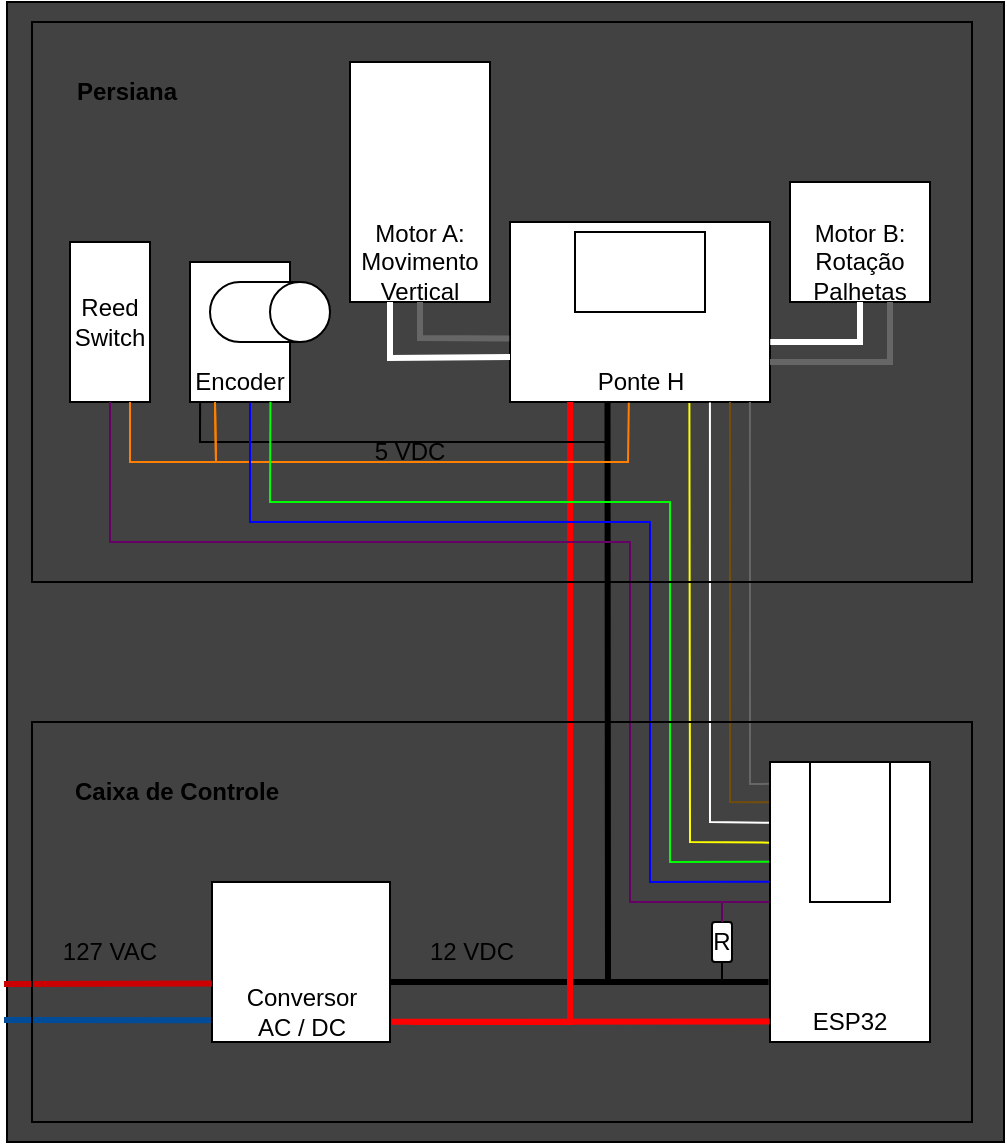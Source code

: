<mxfile>
    <diagram id="BbwwEcZASVBuKHlzfULO" name="Page-1">
        <mxGraphModel dx="825" dy="479" grid="1" gridSize="10" guides="1" tooltips="1" connect="1" arrows="1" fold="1" page="1" pageScale="1" pageWidth="827" pageHeight="1169" background="none" math="0" shadow="0">
            <root>
                <mxCell id="0"/>
                <mxCell id="1" parent="0"/>
                <mxCell id="64" value="" style="rounded=0;whiteSpace=wrap;html=1;fillColor=#424242;" vertex="1" parent="1">
                    <mxGeometry x="181.5" y="30" width="498.5" height="570" as="geometry"/>
                </mxCell>
                <mxCell id="48" value="" style="endArrow=none;html=1;rounded=0;strokeColor=#000000;strokeWidth=3;exitX=1.005;exitY=0.625;exitDx=0;exitDy=0;exitPerimeter=0;entryX=-0.009;entryY=0.786;entryDx=0;entryDy=0;entryPerimeter=0;" edge="1" parent="1" source="45" target="41">
                    <mxGeometry width="50" height="50" relative="1" as="geometry">
                        <mxPoint x="474" y="580" as="sourcePoint"/>
                        <mxPoint x="524" y="530" as="targetPoint"/>
                    </mxGeometry>
                </mxCell>
                <mxCell id="18" value="" style="group" vertex="1" connectable="0" parent="1">
                    <mxGeometry x="273" y="160" width="70" height="70" as="geometry"/>
                </mxCell>
                <mxCell id="4" value="" style="rounded=0;whiteSpace=wrap;html=1;" vertex="1" parent="18">
                    <mxGeometry width="50" height="70" as="geometry"/>
                </mxCell>
                <mxCell id="5" value="" style="shape=cylinder3;whiteSpace=wrap;html=1;boundedLbl=1;backgroundOutline=1;size=15;direction=south;" vertex="1" parent="18">
                    <mxGeometry x="10" y="10" width="60" height="30" as="geometry"/>
                </mxCell>
                <mxCell id="6" value="Encoder" style="text;html=1;strokeColor=none;fillColor=none;align=center;verticalAlign=middle;whiteSpace=wrap;rounded=0;" vertex="1" parent="18">
                    <mxGeometry y="50" width="50" height="20" as="geometry"/>
                </mxCell>
                <mxCell id="19" value="" style="group" vertex="1" connectable="0" parent="1">
                    <mxGeometry x="353" y="60" width="70" height="120" as="geometry"/>
                </mxCell>
                <mxCell id="10" value="" style="rounded=0;whiteSpace=wrap;html=1;" vertex="1" parent="19">
                    <mxGeometry width="70" height="120" as="geometry"/>
                </mxCell>
                <mxCell id="11" value="Motor A:&lt;br&gt;Movimento&lt;br&gt;Vertical" style="text;html=1;strokeColor=none;fillColor=none;align=center;verticalAlign=middle;whiteSpace=wrap;rounded=0;" vertex="1" parent="19">
                    <mxGeometry x="5" y="80" width="60" height="40" as="geometry"/>
                </mxCell>
                <mxCell id="20" value="" style="group" vertex="1" connectable="0" parent="1">
                    <mxGeometry x="433" y="140" width="130" height="90" as="geometry"/>
                </mxCell>
                <mxCell id="7" value="" style="rounded=0;whiteSpace=wrap;html=1;" vertex="1" parent="20">
                    <mxGeometry width="130" height="90" as="geometry"/>
                </mxCell>
                <mxCell id="8" value="" style="rounded=0;whiteSpace=wrap;html=1;" vertex="1" parent="20">
                    <mxGeometry x="32.5" y="5" width="65" height="40" as="geometry"/>
                </mxCell>
                <mxCell id="9" value="Ponte H" style="text;html=1;strokeColor=none;fillColor=none;align=center;verticalAlign=middle;whiteSpace=wrap;rounded=0;" vertex="1" parent="20">
                    <mxGeometry x="32.5" y="70" width="65" height="20" as="geometry"/>
                </mxCell>
                <mxCell id="21" value="" style="group" vertex="1" connectable="0" parent="1">
                    <mxGeometry x="573" y="120" width="70" height="60" as="geometry"/>
                </mxCell>
                <mxCell id="12" value="" style="rounded=0;whiteSpace=wrap;html=1;" vertex="1" parent="21">
                    <mxGeometry width="70" height="60" as="geometry"/>
                </mxCell>
                <mxCell id="13" value="Motor B:&lt;br&gt;Rotação&lt;br&gt;Palhetas" style="text;html=1;strokeColor=none;fillColor=none;align=center;verticalAlign=middle;whiteSpace=wrap;rounded=0;" vertex="1" parent="21">
                    <mxGeometry x="5" y="20" width="60" height="40" as="geometry"/>
                </mxCell>
                <mxCell id="23" value="" style="group" vertex="1" connectable="0" parent="1">
                    <mxGeometry x="213" y="150" width="40" height="80" as="geometry"/>
                </mxCell>
                <mxCell id="14" value="" style="rounded=0;whiteSpace=wrap;html=1;direction=south;container=0;" vertex="1" parent="23">
                    <mxGeometry width="40" height="80" as="geometry"/>
                </mxCell>
                <mxCell id="15" value="Reed Switch" style="text;html=1;strokeColor=none;fillColor=none;align=center;verticalAlign=middle;whiteSpace=wrap;rounded=0;direction=south;container=0;" vertex="1" parent="23">
                    <mxGeometry x="10" y="5" width="20" height="70" as="geometry"/>
                </mxCell>
                <mxCell id="25" value="" style="endArrow=none;html=1;rounded=0;strokeColor=#000000;strokeWidth=3;entryX=0.25;entryY=1;entryDx=0;entryDy=0;exitX=1.011;exitY=0.625;exitDx=0;exitDy=0;exitPerimeter=0;" edge="1" parent="1" source="45" target="9">
                    <mxGeometry width="50" height="50" relative="1" as="geometry">
                        <mxPoint x="384" y="510" as="sourcePoint"/>
                        <mxPoint x="503" y="320" as="targetPoint"/>
                        <Array as="points">
                            <mxPoint x="482" y="520"/>
                        </Array>
                    </mxGeometry>
                </mxCell>
                <mxCell id="24" value="" style="endArrow=none;html=1;rounded=0;strokeColor=#FF0000;strokeWidth=3;" edge="1" parent="1">
                    <mxGeometry width="50" height="50" relative="1" as="geometry">
                        <mxPoint x="384" y="540" as="sourcePoint"/>
                        <mxPoint x="463" y="310" as="targetPoint"/>
                        <Array as="points">
                            <mxPoint x="463" y="540"/>
                            <mxPoint x="463" y="310"/>
                            <mxPoint x="463" y="230"/>
                        </Array>
                    </mxGeometry>
                </mxCell>
                <mxCell id="26" value="" style="endArrow=none;html=1;rounded=0;strokeColor=#000000;strokeWidth=1;entryX=0.25;entryY=1;entryDx=0;entryDy=0;exitX=0.101;exitY=1.013;exitDx=0;exitDy=0;exitPerimeter=0;" edge="1" parent="1" source="6" target="9">
                    <mxGeometry width="50" height="50" relative="1" as="geometry">
                        <mxPoint x="313" y="250" as="sourcePoint"/>
                        <mxPoint x="483" y="270" as="targetPoint"/>
                        <Array as="points">
                            <mxPoint x="278" y="250"/>
                            <mxPoint x="482" y="250"/>
                        </Array>
                    </mxGeometry>
                </mxCell>
                <mxCell id="27" value="" style="endArrow=none;html=1;rounded=0;strokeColor=#FF8000;strokeWidth=1;entryX=0.25;entryY=1;entryDx=0;entryDy=0;exitX=0.414;exitY=1.02;exitDx=0;exitDy=0;exitPerimeter=0;" edge="1" parent="1" source="9" target="6">
                    <mxGeometry width="50" height="50" relative="1" as="geometry">
                        <mxPoint x="493" y="250" as="sourcePoint"/>
                        <mxPoint x="323" y="270" as="targetPoint"/>
                        <Array as="points">
                            <mxPoint x="492" y="260"/>
                            <mxPoint x="286" y="260"/>
                        </Array>
                    </mxGeometry>
                </mxCell>
                <mxCell id="28" value="" style="endArrow=none;html=1;rounded=0;strokeColor=#FF8000;strokeWidth=1;entryX=0.25;entryY=1;entryDx=0;entryDy=0;exitX=1;exitY=0.25;exitDx=0;exitDy=0;" edge="1" parent="1" source="14" target="6">
                    <mxGeometry width="50" height="50" relative="1" as="geometry">
                        <mxPoint x="243" y="260" as="sourcePoint"/>
                        <mxPoint x="283" y="260" as="targetPoint"/>
                        <Array as="points">
                            <mxPoint x="243" y="260"/>
                            <mxPoint x="286" y="260"/>
                        </Array>
                    </mxGeometry>
                </mxCell>
                <mxCell id="29" value="" style="endArrow=none;html=1;rounded=0;strokeColor=#FFFFFF;strokeWidth=3;entryX=0;entryY=0.75;entryDx=0;entryDy=0;exitX=0.25;exitY=1;exitDx=0;exitDy=0;" edge="1" parent="1" source="11" target="7">
                    <mxGeometry width="50" height="50" relative="1" as="geometry">
                        <mxPoint x="363" y="230" as="sourcePoint"/>
                        <mxPoint x="413" y="190" as="targetPoint"/>
                        <Array as="points">
                            <mxPoint x="373" y="208"/>
                        </Array>
                    </mxGeometry>
                </mxCell>
                <mxCell id="30" value="" style="endArrow=none;html=1;rounded=0;strokeColor=#666666;strokeWidth=3;entryX=-0.003;entryY=0.647;entryDx=0;entryDy=0;entryPerimeter=0;exitX=0.5;exitY=1;exitDx=0;exitDy=0;" edge="1" parent="1" source="11" target="7">
                    <mxGeometry width="50" height="50" relative="1" as="geometry">
                        <mxPoint x="363" y="240" as="sourcePoint"/>
                        <mxPoint x="413" y="190" as="targetPoint"/>
                        <Array as="points">
                            <mxPoint x="388" y="198"/>
                        </Array>
                    </mxGeometry>
                </mxCell>
                <mxCell id="31" value="" style="endArrow=none;html=1;rounded=0;strokeColor=#666666;strokeWidth=3;exitX=1;exitY=0.778;exitDx=0;exitDy=0;exitPerimeter=0;entryX=0.75;entryY=1;entryDx=0;entryDy=0;" edge="1" parent="1" source="7" target="13">
                    <mxGeometry width="50" height="50" relative="1" as="geometry">
                        <mxPoint x="573" y="240" as="sourcePoint"/>
                        <mxPoint x="623" y="190" as="targetPoint"/>
                        <Array as="points">
                            <mxPoint x="623" y="210"/>
                        </Array>
                    </mxGeometry>
                </mxCell>
                <mxCell id="32" value="" style="endArrow=none;html=1;rounded=0;strokeColor=#FFFFFF;strokeWidth=3;exitX=1.001;exitY=0.667;exitDx=0;exitDy=0;exitPerimeter=0;entryX=0.5;entryY=1;entryDx=0;entryDy=0;" edge="1" parent="1" source="7" target="13">
                    <mxGeometry width="50" height="50" relative="1" as="geometry">
                        <mxPoint x="573" y="270" as="sourcePoint"/>
                        <mxPoint x="623" y="220" as="targetPoint"/>
                        <Array as="points">
                            <mxPoint x="608" y="200"/>
                        </Array>
                    </mxGeometry>
                </mxCell>
                <mxCell id="33" value="" style="endArrow=none;html=1;rounded=0;strokeColor=#660066;strokeWidth=1;exitX=1;exitY=0.5;exitDx=0;exitDy=0;entryX=0;entryY=0.5;entryDx=0;entryDy=0;" edge="1" parent="1" source="14" target="41">
                    <mxGeometry width="50" height="50" relative="1" as="geometry">
                        <mxPoint x="273" y="340" as="sourcePoint"/>
                        <mxPoint x="564" y="480" as="targetPoint"/>
                        <Array as="points">
                            <mxPoint x="233" y="300"/>
                            <mxPoint x="493" y="300"/>
                            <mxPoint x="493" y="480"/>
                        </Array>
                    </mxGeometry>
                </mxCell>
                <mxCell id="34" value="" style="endArrow=none;html=1;rounded=0;strokeColor=#0000FF;strokeWidth=1;entryX=0.6;entryY=1.02;entryDx=0;entryDy=0;entryPerimeter=0;exitX=0.004;exitY=0.428;exitDx=0;exitDy=0;exitPerimeter=0;" edge="1" parent="1" source="41" target="6">
                    <mxGeometry width="50" height="50" relative="1" as="geometry">
                        <mxPoint x="564" y="470" as="sourcePoint"/>
                        <mxPoint x="363" y="310" as="targetPoint"/>
                        <Array as="points">
                            <mxPoint x="503" y="470"/>
                            <mxPoint x="503" y="290"/>
                            <mxPoint x="303" y="290"/>
                        </Array>
                    </mxGeometry>
                </mxCell>
                <mxCell id="35" value="" style="endArrow=none;html=1;rounded=0;strokeColor=#00FF00;strokeWidth=1;entryX=0.804;entryY=0.996;entryDx=0;entryDy=0;entryPerimeter=0;exitX=-0.005;exitY=0.356;exitDx=0;exitDy=0;exitPerimeter=0;" edge="1" parent="1" source="41" target="6">
                    <mxGeometry width="50" height="50" relative="1" as="geometry">
                        <mxPoint x="564" y="460" as="sourcePoint"/>
                        <mxPoint x="373" y="320" as="targetPoint"/>
                        <Array as="points">
                            <mxPoint x="513" y="460"/>
                            <mxPoint x="513" y="280"/>
                            <mxPoint x="313" y="280"/>
                        </Array>
                    </mxGeometry>
                </mxCell>
                <mxCell id="36" value="" style="endArrow=none;html=1;rounded=0;strokeColor=#FFFF00;strokeWidth=1;entryX=0.69;entryY=1.005;entryDx=0;entryDy=0;entryPerimeter=0;exitX=-0.002;exitY=0.288;exitDx=0;exitDy=0;exitPerimeter=0;" edge="1" parent="1" source="41" target="7">
                    <mxGeometry width="50" height="50" relative="1" as="geometry">
                        <mxPoint x="523" y="370" as="sourcePoint"/>
                        <mxPoint x="573" y="260" as="targetPoint"/>
                        <Array as="points">
                            <mxPoint x="523" y="450"/>
                        </Array>
                    </mxGeometry>
                </mxCell>
                <mxCell id="38" value="" style="endArrow=none;html=1;rounded=0;strokeColor=#FFFFFF;strokeWidth=1;entryX=0.769;entryY=1.003;entryDx=0;entryDy=0;entryPerimeter=0;exitX=0;exitY=0.217;exitDx=0;exitDy=0;exitPerimeter=0;" edge="1" parent="1" source="41" target="7">
                    <mxGeometry width="50" height="50" relative="1" as="geometry">
                        <mxPoint x="533" y="370" as="sourcePoint"/>
                        <mxPoint x="583" y="260" as="targetPoint"/>
                        <Array as="points">
                            <mxPoint x="533" y="440"/>
                        </Array>
                    </mxGeometry>
                </mxCell>
                <mxCell id="39" value="" style="endArrow=none;html=1;rounded=0;strokeColor=#754E0B;strokeWidth=1;entryX=0.769;entryY=1.003;entryDx=0;entryDy=0;entryPerimeter=0;exitX=-0.001;exitY=0.144;exitDx=0;exitDy=0;exitPerimeter=0;" edge="1" parent="1" source="41">
                    <mxGeometry width="50" height="50" relative="1" as="geometry">
                        <mxPoint x="543" y="430" as="sourcePoint"/>
                        <mxPoint x="542.97" y="230" as="targetPoint"/>
                        <Array as="points">
                            <mxPoint x="543" y="430"/>
                        </Array>
                    </mxGeometry>
                </mxCell>
                <mxCell id="40" value="" style="endArrow=none;html=1;rounded=0;strokeColor=#666666;strokeWidth=1;entryX=0.769;entryY=1.003;entryDx=0;entryDy=0;entryPerimeter=0;exitX=0.002;exitY=0.078;exitDx=0;exitDy=0;exitPerimeter=0;" edge="1" parent="1" source="41">
                    <mxGeometry width="50" height="50" relative="1" as="geometry">
                        <mxPoint x="553" y="420" as="sourcePoint"/>
                        <mxPoint x="552.97" y="230" as="targetPoint"/>
                        <Array as="points">
                            <mxPoint x="553" y="421"/>
                        </Array>
                    </mxGeometry>
                </mxCell>
                <mxCell id="41" value="" style="rounded=0;whiteSpace=wrap;html=1;" vertex="1" parent="1">
                    <mxGeometry x="563" y="410" width="80" height="140" as="geometry"/>
                </mxCell>
                <mxCell id="42" value="" style="rounded=0;whiteSpace=wrap;html=1;" vertex="1" parent="1">
                    <mxGeometry x="583" y="410" width="40" height="70" as="geometry"/>
                </mxCell>
                <mxCell id="43" value="ESP32" style="text;html=1;strokeColor=none;fillColor=none;align=center;verticalAlign=middle;whiteSpace=wrap;rounded=0;" vertex="1" parent="1">
                    <mxGeometry x="573" y="530" width="60" height="20" as="geometry"/>
                </mxCell>
                <mxCell id="45" value="" style="rounded=0;whiteSpace=wrap;html=1;" vertex="1" parent="1">
                    <mxGeometry x="284" y="470" width="89" height="80" as="geometry"/>
                </mxCell>
                <mxCell id="46" value="Conversor AC / DC" style="text;html=1;strokeColor=none;fillColor=none;align=center;verticalAlign=middle;whiteSpace=wrap;rounded=0;" vertex="1" parent="1">
                    <mxGeometry x="298.5" y="520" width="60" height="30" as="geometry"/>
                </mxCell>
                <mxCell id="47" value="R" style="rounded=1;whiteSpace=wrap;html=1;" vertex="1" parent="1">
                    <mxGeometry x="534" y="490" width="10" height="20" as="geometry"/>
                </mxCell>
                <mxCell id="49" value="" style="endArrow=none;html=1;rounded=0;strokeColor=#FF0000;strokeWidth=3;exitX=1.009;exitY=0.874;exitDx=0;exitDy=0;exitPerimeter=0;entryX=-0.002;entryY=0.927;entryDx=0;entryDy=0;entryPerimeter=0;" edge="1" parent="1" source="45" target="41">
                    <mxGeometry width="50" height="50" relative="1" as="geometry">
                        <mxPoint x="444" y="540" as="sourcePoint"/>
                        <mxPoint x="494" y="490" as="targetPoint"/>
                    </mxGeometry>
                </mxCell>
                <mxCell id="50" value="" style="endArrow=none;html=1;rounded=0;strokeColor=#000000;strokeWidth=1;entryX=0.5;entryY=1;entryDx=0;entryDy=0;" edge="1" parent="1" target="47">
                    <mxGeometry width="50" height="50" relative="1" as="geometry">
                        <mxPoint x="534" y="520" as="sourcePoint"/>
                        <mxPoint x="554" y="470" as="targetPoint"/>
                        <Array as="points">
                            <mxPoint x="539" y="520"/>
                        </Array>
                    </mxGeometry>
                </mxCell>
                <mxCell id="51" value="" style="endArrow=none;html=1;rounded=0;strokeColor=#660066;strokeWidth=1;exitX=0.5;exitY=0;exitDx=0;exitDy=0;" edge="1" parent="1" source="47">
                    <mxGeometry width="50" height="50" relative="1" as="geometry">
                        <mxPoint x="514" y="510" as="sourcePoint"/>
                        <mxPoint x="544" y="480" as="targetPoint"/>
                        <Array as="points">
                            <mxPoint x="539" y="480"/>
                        </Array>
                    </mxGeometry>
                </mxCell>
                <mxCell id="52" value="" style="endArrow=none;html=1;rounded=0;strokeColor=#CC0000;strokeWidth=3;entryX=-0.001;entryY=0.634;entryDx=0;entryDy=0;entryPerimeter=0;" edge="1" parent="1" target="45">
                    <mxGeometry width="50" height="50" relative="1" as="geometry">
                        <mxPoint x="180" y="521" as="sourcePoint"/>
                        <mxPoint x="214" y="500" as="targetPoint"/>
                    </mxGeometry>
                </mxCell>
                <mxCell id="53" value="" style="endArrow=none;html=1;rounded=0;strokeColor=#004C99;strokeWidth=3;entryX=-0.007;entryY=0.864;entryDx=0;entryDy=0;entryPerimeter=0;" edge="1" parent="1" target="45">
                    <mxGeometry width="50" height="50" relative="1" as="geometry">
                        <mxPoint x="180" y="539" as="sourcePoint"/>
                        <mxPoint x="263" y="540" as="targetPoint"/>
                    </mxGeometry>
                </mxCell>
                <mxCell id="54" value="127 VAC" style="text;html=1;strokeColor=none;fillColor=none;align=center;verticalAlign=middle;whiteSpace=wrap;rounded=0;" vertex="1" parent="1">
                    <mxGeometry x="203" y="490" width="60" height="30" as="geometry"/>
                </mxCell>
                <mxCell id="55" value="12 VDC" style="text;html=1;strokeColor=none;fillColor=none;align=center;verticalAlign=middle;whiteSpace=wrap;rounded=0;" vertex="1" parent="1">
                    <mxGeometry x="384" y="490" width="60" height="30" as="geometry"/>
                </mxCell>
                <mxCell id="56" value="5 VDC" style="text;html=1;strokeColor=none;fillColor=none;align=center;verticalAlign=middle;whiteSpace=wrap;rounded=0;" vertex="1" parent="1">
                    <mxGeometry x="353" y="250" width="60" height="10" as="geometry"/>
                </mxCell>
                <mxCell id="57" value="" style="rounded=0;whiteSpace=wrap;html=1;fillColor=none;" vertex="1" parent="1">
                    <mxGeometry x="194" y="40" width="470" height="280" as="geometry"/>
                </mxCell>
                <mxCell id="61" value="" style="rounded=0;whiteSpace=wrap;html=1;fillColor=none;" vertex="1" parent="1">
                    <mxGeometry x="194" y="390" width="470" height="200" as="geometry"/>
                </mxCell>
                <mxCell id="62" value="&lt;b&gt;Caixa de Controle&lt;/b&gt;" style="text;html=1;strokeColor=none;fillColor=none;align=center;verticalAlign=middle;whiteSpace=wrap;rounded=0;" vertex="1" parent="1">
                    <mxGeometry x="213" y="410" width="107" height="30" as="geometry"/>
                </mxCell>
                <mxCell id="63" value="&lt;b&gt;Persiana&lt;/b&gt;" style="text;html=1;strokeColor=none;fillColor=none;align=center;verticalAlign=middle;whiteSpace=wrap;rounded=0;" vertex="1" parent="1">
                    <mxGeometry x="213" y="60" width="57" height="30" as="geometry"/>
                </mxCell>
            </root>
        </mxGraphModel>
    </diagram>
</mxfile>